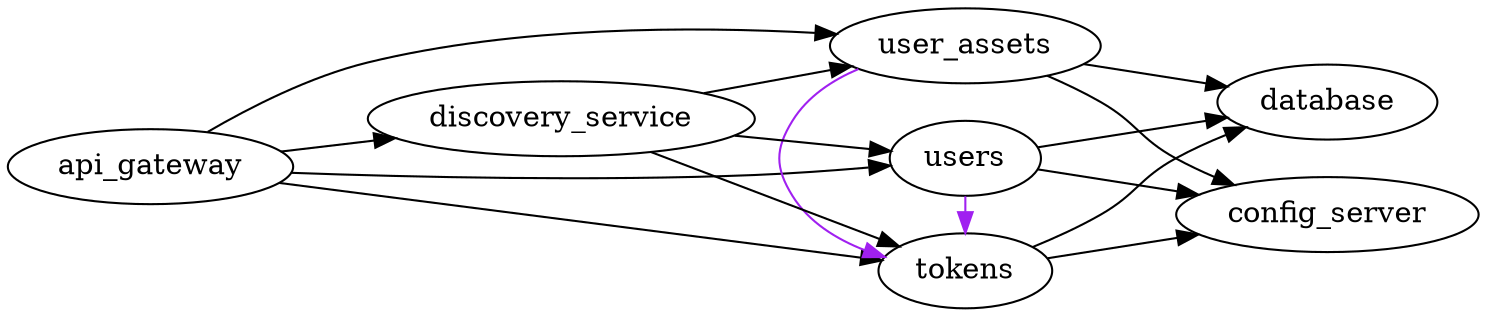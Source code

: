 
digraph architecture {
  rankdir=LR;


  subgraph edge_services {
      api_gateway -> { tokens, users, user_assets, discovery_service };
  }

  subgraph microservices {
      rank = same; tokens; users; user_assets;
  }

  subgraph ancillary_services {
        tokens -> { database, config_server };
        users -> { database, config_server };
        user_assets -> { database, config_server };
        users -> tokens [color="purple"]
        user_assets -> tokens [color="purple"]
        discovery_service -> { tokens, users, user_assets }
  }
}